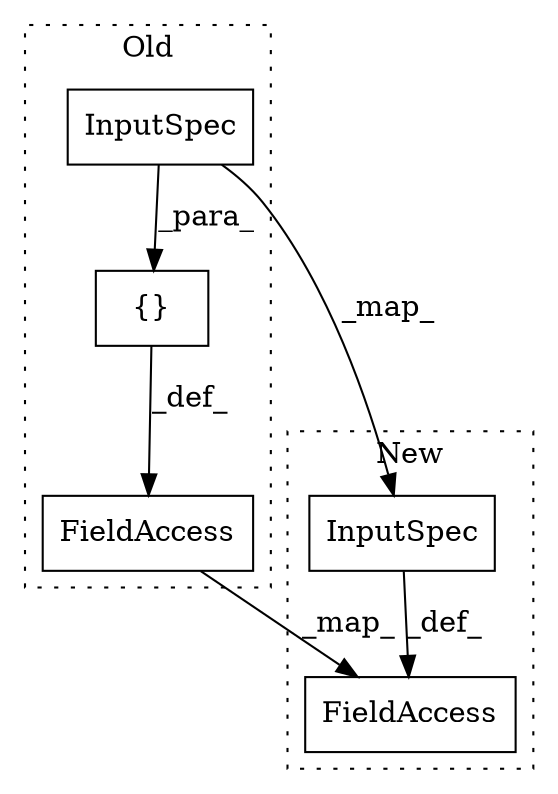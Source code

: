 digraph G {
subgraph cluster0 {
1 [label="InputSpec" a="32" s="7454,7465" l="10,1" shape="box"];
4 [label="FieldAccess" a="22" s="7420" l="15" shape="box"];
5 [label="{}" a="4" s="7453,7466" l="1,1" shape="box"];
label = "Old";
style="dotted";
}
subgraph cluster1 {
2 [label="InputSpec" a="32" s="7495,7506" l="10,1" shape="box"];
3 [label="FieldAccess" a="22" s="7479" l="15" shape="box"];
label = "New";
style="dotted";
}
1 -> 5 [label="_para_"];
1 -> 2 [label="_map_"];
2 -> 3 [label="_def_"];
4 -> 3 [label="_map_"];
5 -> 4 [label="_def_"];
}